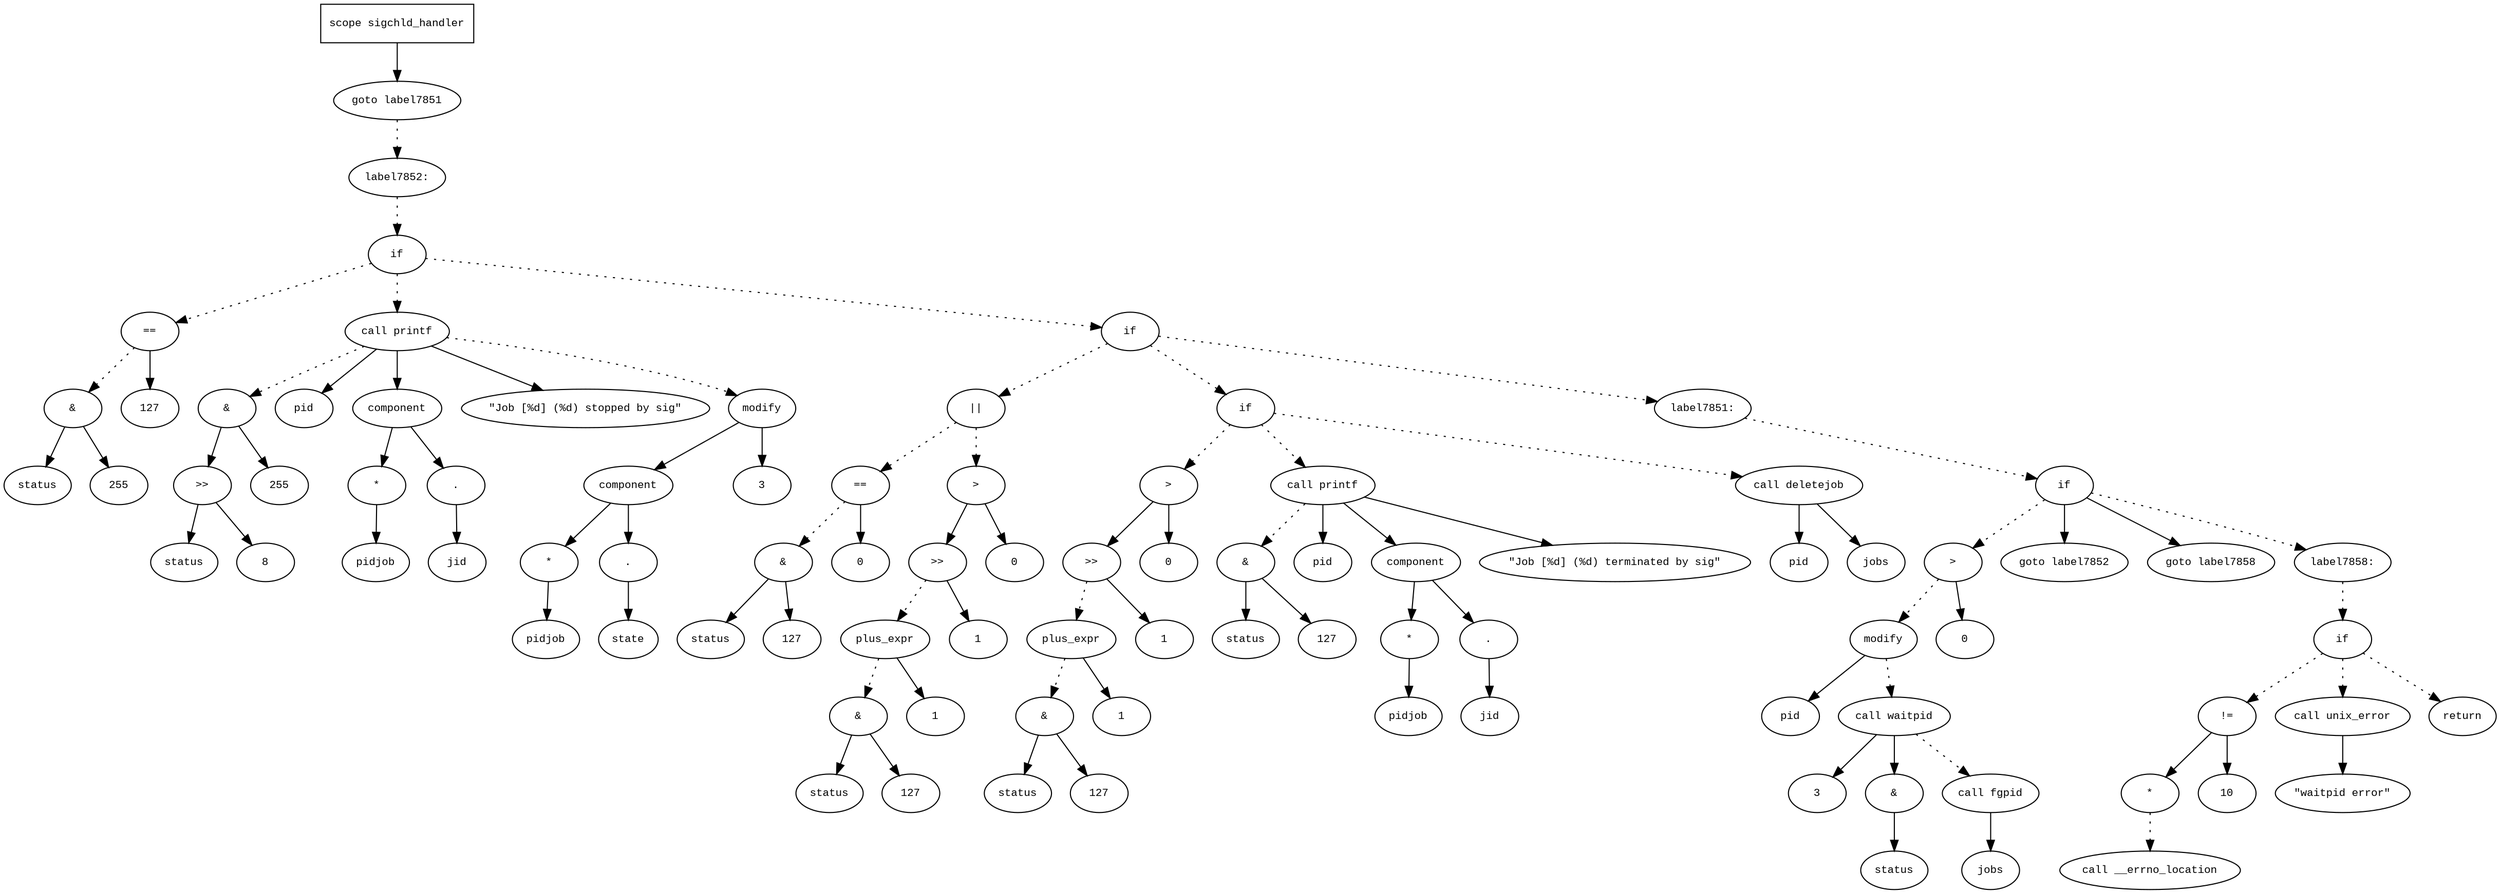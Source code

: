 digraph AST {
  graph [fontname="Times New Roman",fontsize=10];
  node  [fontname="Courier New",fontsize=10];
  edge  [fontname="Times New Roman",fontsize=10];

  node1 [label="scope sigchld_handler",shape=box];
  node2 [label="goto label7851",shape=ellipse];
  node1 -> node2;
  node3 [label="label7852:",shape=ellipse];
  node2 -> node3 [style=dotted];
  node4 [label="if",shape=ellipse];
  node3 -> node4 [style=dotted];
  node5 [label="==",shape=ellipse];
  node6 [label="&",shape=ellipse];
  node7 [label="status",shape=ellipse];
  node6 -> node7;
  node8 [label="255",shape=ellipse];
  node6 -> node8;
  node5 -> node6 [style=dotted];
  node9 [label="127",shape=ellipse];
  node5 -> node9;
  node4 -> node5 [style=dotted];
  node10 [label="call printf",shape=ellipse];
  node11 [label="&",shape=ellipse];
  node12 [label=">>",shape=ellipse];
  node13 [label="status",shape=ellipse];
  node12 -> node13;
  node14 [label="8",shape=ellipse];
  node12 -> node14;
  node11 -> node12;
  node15 [label="255",shape=ellipse];
  node11 -> node15;
  node10 -> node11 [style=dotted];
  node16 [label="pid",shape=ellipse];
  node10 -> node16;
  node17 [label="component",shape=ellipse];
  node10 -> node17;
  node18 [label="*",shape=ellipse];
  node19 [label="pidjob",shape=ellipse];
  node18 -> node19;
  node17 -> node18;
  node20 [label=".",shape=ellipse];
  node17 -> node20;
  node21 [label="jid",shape=ellipse];
  node20 -> node21;
  node22 [label="\"Job [%d] (%d) stopped by sig\"",shape=ellipse];
  node10 -> node22;
  node4 -> node10 [style=dotted];
  node23 [label="modify",shape=ellipse];
  node24 [label="component",shape=ellipse];
  node23 -> node24;
  node25 [label="*",shape=ellipse];
  node26 [label="pidjob",shape=ellipse];
  node25 -> node26;
  node24 -> node25;
  node27 [label=".",shape=ellipse];
  node24 -> node27;
  node28 [label="state",shape=ellipse];
  node27 -> node28;
  node29 [label="3",shape=ellipse];
  node23 -> node29;
  node10 -> node23 [style=dotted];
  node30 [label="if",shape=ellipse];
  node4 -> node30 [style=dotted];
  node31 [label="||",shape=ellipse];
  node32 [label="==",shape=ellipse];
  node33 [label="&",shape=ellipse];
  node34 [label="status",shape=ellipse];
  node33 -> node34;
  node35 [label="127",shape=ellipse];
  node33 -> node35;
  node32 -> node33 [style=dotted];
  node36 [label="0",shape=ellipse];
  node32 -> node36;
  node31 -> node32 [style=dotted];
  node37 [label=">",shape=ellipse];
  node38 [label=">>",shape=ellipse];
  node39 [label="plus_expr",shape=ellipse];
  node40 [label="&",shape=ellipse];
  node41 [label="status",shape=ellipse];
  node40 -> node41;
  node42 [label="127",shape=ellipse];
  node40 -> node42;
  node39 -> node40 [style=dotted];
  node43 [label="1",shape=ellipse];
  node39 -> node43;
  node38 -> node39 [style=dotted];
  node44 [label="1",shape=ellipse];
  node38 -> node44;
  node37 -> node38;
  node45 [label="0",shape=ellipse];
  node37 -> node45;
  node31 -> node37 [style=dotted];
  node30 -> node31 [style=dotted];
  node46 [label="if",shape=ellipse];
  node30 -> node46 [style=dotted];
  node47 [label=">",shape=ellipse];
  node48 [label=">>",shape=ellipse];
  node49 [label="plus_expr",shape=ellipse];
  node50 [label="&",shape=ellipse];
  node51 [label="status",shape=ellipse];
  node50 -> node51;
  node52 [label="127",shape=ellipse];
  node50 -> node52;
  node49 -> node50 [style=dotted];
  node53 [label="1",shape=ellipse];
  node49 -> node53;
  node48 -> node49 [style=dotted];
  node54 [label="1",shape=ellipse];
  node48 -> node54;
  node47 -> node48;
  node55 [label="0",shape=ellipse];
  node47 -> node55;
  node46 -> node47 [style=dotted];
  node56 [label="call printf",shape=ellipse];
  node57 [label="&",shape=ellipse];
  node58 [label="status",shape=ellipse];
  node57 -> node58;
  node59 [label="127",shape=ellipse];
  node57 -> node59;
  node56 -> node57 [style=dotted];
  node60 [label="pid",shape=ellipse];
  node56 -> node60;
  node61 [label="component",shape=ellipse];
  node56 -> node61;
  node62 [label="*",shape=ellipse];
  node63 [label="pidjob",shape=ellipse];
  node62 -> node63;
  node61 -> node62;
  node64 [label=".",shape=ellipse];
  node61 -> node64;
  node65 [label="jid",shape=ellipse];
  node64 -> node65;
  node66 [label="\"Job [%d] (%d) terminated by sig\"",shape=ellipse];
  node56 -> node66;
  node46 -> node56 [style=dotted];
  node67 [label="call deletejob",shape=ellipse];
  node68 [label="pid",shape=ellipse];
  node67 -> node68;
  node69 [label="jobs",shape=ellipse];
  node67 -> node69;
  node46 -> node67 [style=dotted];
  node70 [label="label7851:",shape=ellipse];
  node30 -> node70 [style=dotted];
  node71 [label="if",shape=ellipse];
  node70 -> node71 [style=dotted];
  node72 [label=">",shape=ellipse];
  node73 [label="modify",shape=ellipse];
  node74 [label="pid",shape=ellipse];
  node73 -> node74;
  node75 [label="call waitpid",shape=ellipse];
  node76 [label="3",shape=ellipse];
  node75 -> node76;
  node77 [label="&",shape=ellipse];
  node75 -> node77;
  node78 [label="status",shape=ellipse];
  node77 -> node78;
  node79 [label="call fgpid",shape=ellipse];
  node80 [label="jobs",shape=ellipse];
  node79 -> node80;
  node75 -> node79 [style=dotted];
  node73 -> node75 [style=dotted];
  node72 -> node73 [style=dotted];
  node81 [label="0",shape=ellipse];
  node72 -> node81;
  node71 -> node72 [style=dotted];
  node82 [label="goto label7852",shape=ellipse];
  node71 -> node82;
  node83 [label="goto label7858",shape=ellipse];
  node71 -> node83;
  node84 [label="label7858:",shape=ellipse];
  node71 -> node84 [style=dotted];
  node85 [label="if",shape=ellipse];
  node84 -> node85 [style=dotted];
  node86 [label="!=",shape=ellipse];
  node87 [label="*",shape=ellipse];
  node88 [label="call __errno_location",shape=ellipse];
  node87 -> node88 [style=dotted];
  node86 -> node87;
  node89 [label="10",shape=ellipse];
  node86 -> node89;
  node85 -> node86 [style=dotted];
  node90 [label="call unix_error",shape=ellipse];
  node91 [label="\"waitpid error\"",shape=ellipse];
  node90 -> node91;
  node85 -> node90 [style=dotted];
  node92 [label="return",shape=ellipse];
  node85 -> node92 [style=dotted];
} 